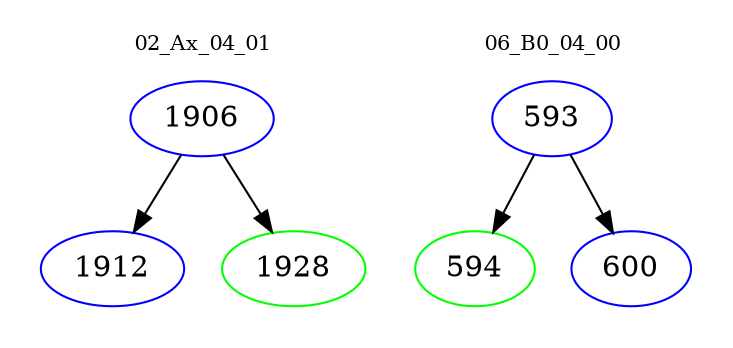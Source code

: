 digraph{
subgraph cluster_0 {
color = white
label = "02_Ax_04_01";
fontsize=10;
T0_1906 [label="1906", color="blue"]
T0_1906 -> T0_1912 [color="black"]
T0_1912 [label="1912", color="blue"]
T0_1906 -> T0_1928 [color="black"]
T0_1928 [label="1928", color="green"]
}
subgraph cluster_1 {
color = white
label = "06_B0_04_00";
fontsize=10;
T1_593 [label="593", color="blue"]
T1_593 -> T1_594 [color="black"]
T1_594 [label="594", color="green"]
T1_593 -> T1_600 [color="black"]
T1_600 [label="600", color="blue"]
}
}
